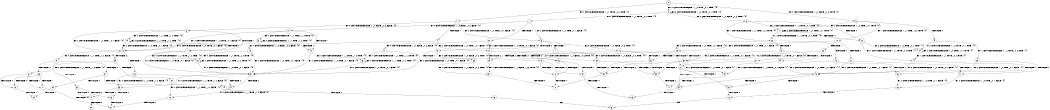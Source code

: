 digraph BCG {
size = "7, 10.5";
center = TRUE;
node [shape = circle];
0 [peripheries = 2];
0 -> 1 [label = "EX !1 !ATOMIC_EXCH_BRANCH (1, +1, TRUE, +0, 2, TRUE) !{0}"];
0 -> 2 [label = "EX !2 !ATOMIC_EXCH_BRANCH (1, +0, TRUE, +0, 1, TRUE) !{0}"];
0 -> 3 [label = "EX !0 !ATOMIC_EXCH_BRANCH (1, +0, FALSE, +0, 3, TRUE) !{0}"];
1 -> 4 [label = "TERMINATE !1"];
1 -> 5 [label = "EX !2 !ATOMIC_EXCH_BRANCH (1, +0, TRUE, +0, 1, FALSE) !{0}"];
1 -> 6 [label = "EX !0 !ATOMIC_EXCH_BRANCH (1, +0, FALSE, +0, 3, FALSE) !{0}"];
2 -> 7 [label = "EX !1 !ATOMIC_EXCH_BRANCH (1, +1, TRUE, +0, 2, TRUE) !{0}"];
2 -> 8 [label = "EX !0 !ATOMIC_EXCH_BRANCH (1, +0, FALSE, +0, 3, TRUE) !{0}"];
2 -> 2 [label = "EX !2 !ATOMIC_EXCH_BRANCH (1, +0, TRUE, +0, 1, TRUE) !{0}"];
3 -> 9 [label = "TERMINATE !0"];
3 -> 10 [label = "EX !1 !ATOMIC_EXCH_BRANCH (1, +1, TRUE, +0, 2, TRUE) !{0}"];
3 -> 11 [label = "EX !2 !ATOMIC_EXCH_BRANCH (1, +0, TRUE, +0, 1, TRUE) !{0}"];
4 -> 12 [label = "EX !2 !ATOMIC_EXCH_BRANCH (1, +0, TRUE, +0, 1, FALSE) !{0}"];
4 -> 13 [label = "EX !0 !ATOMIC_EXCH_BRANCH (1, +0, FALSE, +0, 3, FALSE) !{0}"];
5 -> 14 [label = "TERMINATE !1"];
5 -> 15 [label = "TERMINATE !2"];
5 -> 16 [label = "EX !0 !ATOMIC_EXCH_BRANCH (1, +0, FALSE, +0, 3, TRUE) !{0}"];
6 -> 17 [label = "TERMINATE !1"];
6 -> 18 [label = "EX !2 !ATOMIC_EXCH_BRANCH (1, +0, TRUE, +0, 1, FALSE) !{0}"];
6 -> 19 [label = "EX !0 !ATOMIC_EXCH_BRANCH (1, +1, TRUE, +1, 2, TRUE) !{0}"];
7 -> 20 [label = "TERMINATE !1"];
7 -> 21 [label = "EX !0 !ATOMIC_EXCH_BRANCH (1, +0, FALSE, +0, 3, FALSE) !{0}"];
7 -> 5 [label = "EX !2 !ATOMIC_EXCH_BRANCH (1, +0, TRUE, +0, 1, FALSE) !{0}"];
8 -> 22 [label = "TERMINATE !0"];
8 -> 23 [label = "EX !1 !ATOMIC_EXCH_BRANCH (1, +1, TRUE, +0, 2, TRUE) !{0}"];
8 -> 11 [label = "EX !2 !ATOMIC_EXCH_BRANCH (1, +0, TRUE, +0, 1, TRUE) !{0}"];
9 -> 24 [label = "EX !2 !ATOMIC_EXCH_BRANCH (1, +0, TRUE, +0, 1, TRUE) !{1}"];
9 -> 25 [label = "EX !1 !ATOMIC_EXCH_BRANCH (1, +1, TRUE, +0, 2, TRUE) !{1}"];
10 -> 26 [label = "TERMINATE !1"];
10 -> 27 [label = "TERMINATE !0"];
10 -> 28 [label = "EX !2 !ATOMIC_EXCH_BRANCH (1, +0, TRUE, +0, 1, FALSE) !{0}"];
11 -> 22 [label = "TERMINATE !0"];
11 -> 23 [label = "EX !1 !ATOMIC_EXCH_BRANCH (1, +1, TRUE, +0, 2, TRUE) !{0}"];
11 -> 11 [label = "EX !2 !ATOMIC_EXCH_BRANCH (1, +0, TRUE, +0, 1, TRUE) !{0}"];
12 -> 29 [label = "TERMINATE !2"];
12 -> 30 [label = "EX !0 !ATOMIC_EXCH_BRANCH (1, +0, FALSE, +0, 3, TRUE) !{0}"];
13 -> 31 [label = "EX !2 !ATOMIC_EXCH_BRANCH (1, +0, TRUE, +0, 1, FALSE) !{0}"];
13 -> 32 [label = "EX !0 !ATOMIC_EXCH_BRANCH (1, +1, TRUE, +1, 2, TRUE) !{0}"];
14 -> 29 [label = "TERMINATE !2"];
14 -> 30 [label = "EX !0 !ATOMIC_EXCH_BRANCH (1, +0, FALSE, +0, 3, TRUE) !{0}"];
15 -> 33 [label = "TERMINATE !1"];
15 -> 34 [label = "EX !0 !ATOMIC_EXCH_BRANCH (1, +0, FALSE, +0, 3, TRUE) !{0}"];
16 -> 35 [label = "TERMINATE !1"];
16 -> 36 [label = "TERMINATE !2"];
16 -> 37 [label = "TERMINATE !0"];
17 -> 31 [label = "EX !2 !ATOMIC_EXCH_BRANCH (1, +0, TRUE, +0, 1, FALSE) !{0}"];
17 -> 32 [label = "EX !0 !ATOMIC_EXCH_BRANCH (1, +1, TRUE, +1, 2, TRUE) !{0}"];
18 -> 38 [label = "TERMINATE !1"];
18 -> 39 [label = "TERMINATE !2"];
18 -> 40 [label = "EX !0 !ATOMIC_EXCH_BRANCH (1, +1, TRUE, +1, 2, FALSE) !{0}"];
19 -> 17 [label = "TERMINATE !1"];
19 -> 18 [label = "EX !2 !ATOMIC_EXCH_BRANCH (1, +0, TRUE, +0, 1, FALSE) !{0}"];
19 -> 19 [label = "EX !0 !ATOMIC_EXCH_BRANCH (1, +1, TRUE, +1, 2, TRUE) !{0}"];
20 -> 41 [label = "EX !0 !ATOMIC_EXCH_BRANCH (1, +0, FALSE, +0, 3, FALSE) !{0}"];
20 -> 12 [label = "EX !2 !ATOMIC_EXCH_BRANCH (1, +0, TRUE, +0, 1, FALSE) !{0}"];
21 -> 42 [label = "TERMINATE !1"];
21 -> 18 [label = "EX !2 !ATOMIC_EXCH_BRANCH (1, +0, TRUE, +0, 1, FALSE) !{0}"];
21 -> 43 [label = "EX !0 !ATOMIC_EXCH_BRANCH (1, +1, TRUE, +1, 2, TRUE) !{0}"];
22 -> 44 [label = "EX !1 !ATOMIC_EXCH_BRANCH (1, +1, TRUE, +0, 2, TRUE) !{1}"];
22 -> 24 [label = "EX !2 !ATOMIC_EXCH_BRANCH (1, +0, TRUE, +0, 1, TRUE) !{1}"];
23 -> 45 [label = "TERMINATE !1"];
23 -> 46 [label = "TERMINATE !0"];
23 -> 28 [label = "EX !2 !ATOMIC_EXCH_BRANCH (1, +0, TRUE, +0, 1, FALSE) !{0}"];
24 -> 44 [label = "EX !1 !ATOMIC_EXCH_BRANCH (1, +1, TRUE, +0, 2, TRUE) !{1}"];
24 -> 24 [label = "EX !2 !ATOMIC_EXCH_BRANCH (1, +0, TRUE, +0, 1, TRUE) !{1}"];
25 -> 47 [label = "TERMINATE !1"];
25 -> 48 [label = "EX !2 !ATOMIC_EXCH_BRANCH (1, +0, TRUE, +0, 1, FALSE) !{1}"];
26 -> 49 [label = "TERMINATE !0"];
26 -> 50 [label = "EX !2 !ATOMIC_EXCH_BRANCH (1, +0, TRUE, +0, 1, FALSE) !{0}"];
27 -> 47 [label = "TERMINATE !1"];
27 -> 48 [label = "EX !2 !ATOMIC_EXCH_BRANCH (1, +0, TRUE, +0, 1, FALSE) !{1}"];
28 -> 35 [label = "TERMINATE !1"];
28 -> 36 [label = "TERMINATE !2"];
28 -> 37 [label = "TERMINATE !0"];
29 -> 51 [label = "EX !0 !ATOMIC_EXCH_BRANCH (1, +0, FALSE, +0, 3, TRUE) !{0}"];
30 -> 52 [label = "TERMINATE !2"];
30 -> 53 [label = "TERMINATE !0"];
31 -> 54 [label = "TERMINATE !2"];
31 -> 55 [label = "EX !0 !ATOMIC_EXCH_BRANCH (1, +1, TRUE, +1, 2, FALSE) !{0}"];
32 -> 31 [label = "EX !2 !ATOMIC_EXCH_BRANCH (1, +0, TRUE, +0, 1, FALSE) !{0}"];
32 -> 32 [label = "EX !0 !ATOMIC_EXCH_BRANCH (1, +1, TRUE, +1, 2, TRUE) !{0}"];
33 -> 51 [label = "EX !0 !ATOMIC_EXCH_BRANCH (1, +0, FALSE, +0, 3, TRUE) !{0}"];
34 -> 56 [label = "TERMINATE !1"];
34 -> 57 [label = "TERMINATE !0"];
35 -> 52 [label = "TERMINATE !2"];
35 -> 53 [label = "TERMINATE !0"];
36 -> 56 [label = "TERMINATE !1"];
36 -> 57 [label = "TERMINATE !0"];
37 -> 58 [label = "TERMINATE !1"];
37 -> 59 [label = "TERMINATE !2"];
38 -> 54 [label = "TERMINATE !2"];
38 -> 55 [label = "EX !0 !ATOMIC_EXCH_BRANCH (1, +1, TRUE, +1, 2, FALSE) !{0}"];
39 -> 60 [label = "TERMINATE !1"];
39 -> 61 [label = "EX !0 !ATOMIC_EXCH_BRANCH (1, +1, TRUE, +1, 2, FALSE) !{0}"];
40 -> 62 [label = "TERMINATE !1"];
40 -> 63 [label = "TERMINATE !2"];
40 -> 64 [label = "TERMINATE !0"];
41 -> 31 [label = "EX !2 !ATOMIC_EXCH_BRANCH (1, +0, TRUE, +0, 1, FALSE) !{0}"];
41 -> 65 [label = "EX !0 !ATOMIC_EXCH_BRANCH (1, +1, TRUE, +1, 2, TRUE) !{0}"];
42 -> 31 [label = "EX !2 !ATOMIC_EXCH_BRANCH (1, +0, TRUE, +0, 1, FALSE) !{0}"];
42 -> 65 [label = "EX !0 !ATOMIC_EXCH_BRANCH (1, +1, TRUE, +1, 2, TRUE) !{0}"];
43 -> 42 [label = "TERMINATE !1"];
43 -> 18 [label = "EX !2 !ATOMIC_EXCH_BRANCH (1, +0, TRUE, +0, 1, FALSE) !{0}"];
43 -> 43 [label = "EX !0 !ATOMIC_EXCH_BRANCH (1, +1, TRUE, +1, 2, TRUE) !{0}"];
44 -> 66 [label = "TERMINATE !1"];
44 -> 48 [label = "EX !2 !ATOMIC_EXCH_BRANCH (1, +0, TRUE, +0, 1, FALSE) !{1}"];
45 -> 67 [label = "TERMINATE !0"];
45 -> 50 [label = "EX !2 !ATOMIC_EXCH_BRANCH (1, +0, TRUE, +0, 1, FALSE) !{0}"];
46 -> 66 [label = "TERMINATE !1"];
46 -> 48 [label = "EX !2 !ATOMIC_EXCH_BRANCH (1, +0, TRUE, +0, 1, FALSE) !{1}"];
47 -> 68 [label = "EX !2 !ATOMIC_EXCH_BRANCH (1, +0, TRUE, +0, 1, FALSE) !{2}"];
48 -> 58 [label = "TERMINATE !1"];
48 -> 59 [label = "TERMINATE !2"];
49 -> 69 [label = "EX !2 !ATOMIC_EXCH_BRANCH (1, +0, TRUE, +0, 1, FALSE) !{1}"];
50 -> 52 [label = "TERMINATE !2"];
50 -> 53 [label = "TERMINATE !0"];
51 -> 70 [label = "TERMINATE !0"];
52 -> 70 [label = "TERMINATE !0"];
53 -> 71 [label = "TERMINATE !2"];
54 -> 72 [label = "EX !0 !ATOMIC_EXCH_BRANCH (1, +1, TRUE, +1, 2, FALSE) !{0}"];
55 -> 73 [label = "TERMINATE !2"];
55 -> 74 [label = "TERMINATE !0"];
56 -> 70 [label = "TERMINATE !0"];
57 -> 75 [label = "TERMINATE !1"];
58 -> 76 [label = "TERMINATE !2"];
59 -> 75 [label = "TERMINATE !1"];
60 -> 72 [label = "EX !0 !ATOMIC_EXCH_BRANCH (1, +1, TRUE, +1, 2, FALSE) !{0}"];
61 -> 77 [label = "TERMINATE !1"];
61 -> 78 [label = "TERMINATE !0"];
62 -> 73 [label = "TERMINATE !2"];
62 -> 74 [label = "TERMINATE !0"];
63 -> 77 [label = "TERMINATE !1"];
63 -> 78 [label = "TERMINATE !0"];
64 -> 79 [label = "TERMINATE !1"];
64 -> 80 [label = "TERMINATE !2"];
65 -> 31 [label = "EX !2 !ATOMIC_EXCH_BRANCH (1, +0, TRUE, +0, 1, FALSE) !{0}"];
65 -> 65 [label = "EX !0 !ATOMIC_EXCH_BRANCH (1, +1, TRUE, +1, 2, TRUE) !{0}"];
66 -> 68 [label = "EX !2 !ATOMIC_EXCH_BRANCH (1, +0, TRUE, +0, 1, FALSE) !{2}"];
67 -> 69 [label = "EX !2 !ATOMIC_EXCH_BRANCH (1, +0, TRUE, +0, 1, FALSE) !{1}"];
68 -> 76 [label = "TERMINATE !2"];
69 -> 71 [label = "TERMINATE !2"];
72 -> 81 [label = "TERMINATE !0"];
73 -> 81 [label = "TERMINATE !0"];
74 -> 82 [label = "TERMINATE !2"];
76 -> 83 [label = "exit"];
77 -> 81 [label = "TERMINATE !0"];
78 -> 84 [label = "TERMINATE !1"];
79 -> 85 [label = "TERMINATE !2"];
80 -> 84 [label = "TERMINATE !1"];
85 -> 83 [label = "exit"];
}
